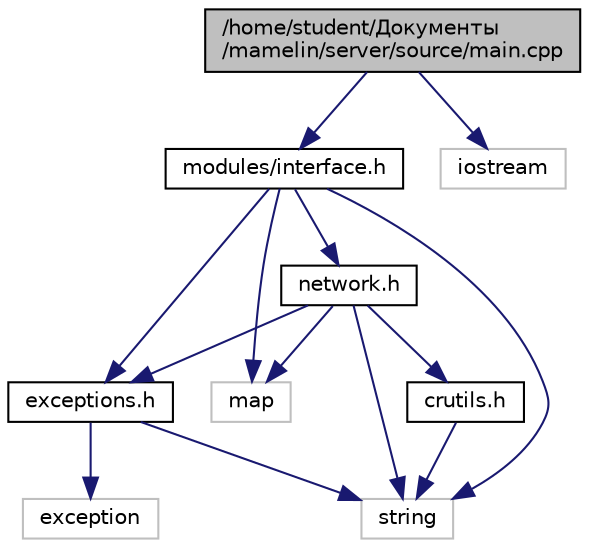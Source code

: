 digraph "/home/student/Документы/mamelin/server/source/main.cpp"
{
 // LATEX_PDF_SIZE
  edge [fontname="Helvetica",fontsize="10",labelfontname="Helvetica",labelfontsize="10"];
  node [fontname="Helvetica",fontsize="10",shape=record];
  Node1 [label="/home/student/Документы\l/mamelin/server/source/main.cpp",height=0.2,width=0.4,color="black", fillcolor="grey75", style="filled", fontcolor="black",tooltip="Главный файл программы."];
  Node1 -> Node2 [color="midnightblue",fontsize="10",style="solid",fontname="Helvetica"];
  Node2 [label="modules/interface.h",height=0.2,width=0.4,color="black", fillcolor="white", style="filled",URL="$interface_8h.html",tooltip="Определение класса интерфейса."];
  Node2 -> Node3 [color="midnightblue",fontsize="10",style="solid",fontname="Helvetica"];
  Node3 [label="map",height=0.2,width=0.4,color="grey75", fillcolor="white", style="filled",tooltip=" "];
  Node2 -> Node4 [color="midnightblue",fontsize="10",style="solid",fontname="Helvetica"];
  Node4 [label="string",height=0.2,width=0.4,color="grey75", fillcolor="white", style="filled",tooltip=" "];
  Node2 -> Node5 [color="midnightblue",fontsize="10",style="solid",fontname="Helvetica"];
  Node5 [label="exceptions.h",height=0.2,width=0.4,color="black", fillcolor="white", style="filled",URL="$exceptions_8h.html",tooltip="Определение классов исключений."];
  Node5 -> Node6 [color="midnightblue",fontsize="10",style="solid",fontname="Helvetica"];
  Node6 [label="exception",height=0.2,width=0.4,color="grey75", fillcolor="white", style="filled",tooltip=" "];
  Node5 -> Node4 [color="midnightblue",fontsize="10",style="solid",fontname="Helvetica"];
  Node2 -> Node7 [color="midnightblue",fontsize="10",style="solid",fontname="Helvetica"];
  Node7 [label="network.h",height=0.2,width=0.4,color="black", fillcolor="white", style="filled",URL="$network_8h.html",tooltip="Определения классов для управления сетевым взаимодействием."];
  Node7 -> Node3 [color="midnightblue",fontsize="10",style="solid",fontname="Helvetica"];
  Node7 -> Node4 [color="midnightblue",fontsize="10",style="solid",fontname="Helvetica"];
  Node7 -> Node8 [color="midnightblue",fontsize="10",style="solid",fontname="Helvetica"];
  Node8 [label="crutils.h",height=0.2,width=0.4,color="black", fillcolor="white", style="filled",URL="$crutils_8h.html",tooltip="Определения вспомогательных функций для криптографических операций."];
  Node8 -> Node4 [color="midnightblue",fontsize="10",style="solid",fontname="Helvetica"];
  Node7 -> Node5 [color="midnightblue",fontsize="10",style="solid",fontname="Helvetica"];
  Node1 -> Node9 [color="midnightblue",fontsize="10",style="solid",fontname="Helvetica"];
  Node9 [label="iostream",height=0.2,width=0.4,color="grey75", fillcolor="white", style="filled",tooltip=" "];
}
